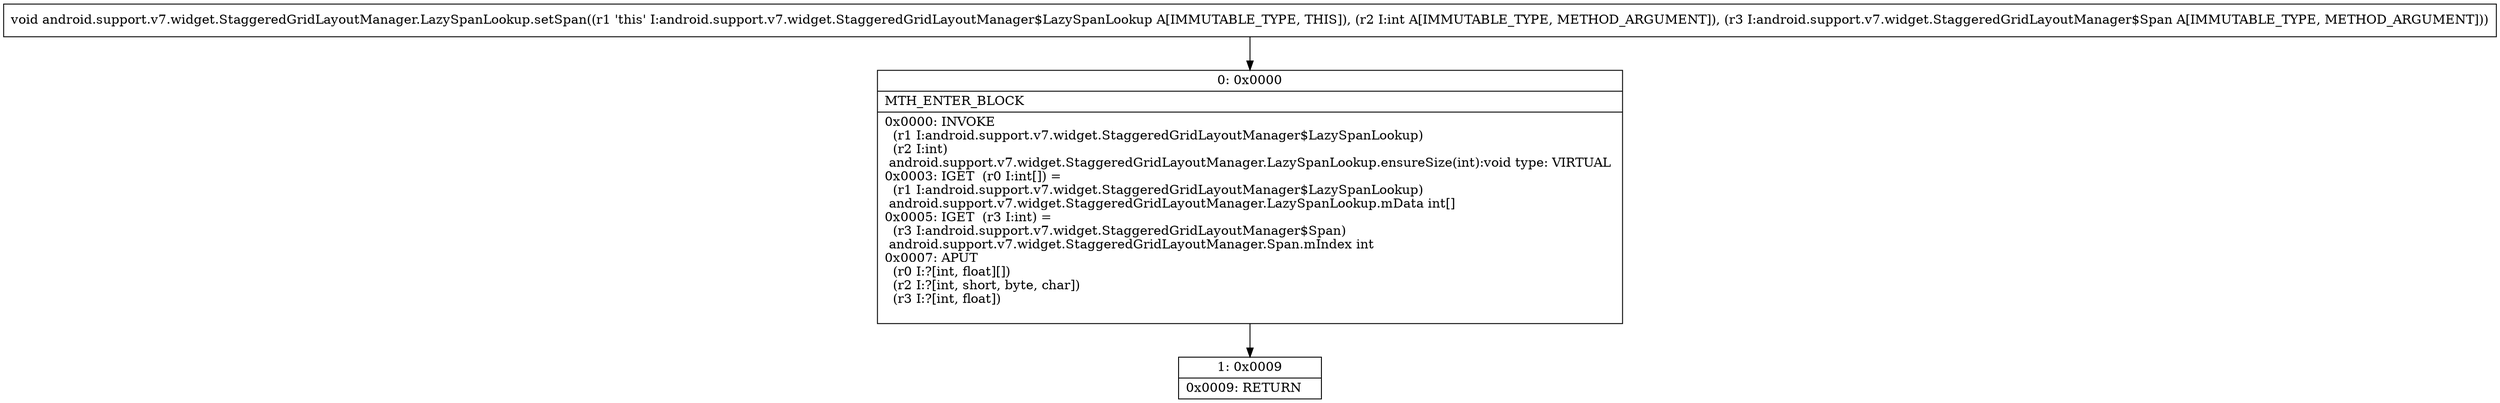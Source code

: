digraph "CFG forandroid.support.v7.widget.StaggeredGridLayoutManager.LazySpanLookup.setSpan(ILandroid\/support\/v7\/widget\/StaggeredGridLayoutManager$Span;)V" {
Node_0 [shape=record,label="{0\:\ 0x0000|MTH_ENTER_BLOCK\l|0x0000: INVOKE  \l  (r1 I:android.support.v7.widget.StaggeredGridLayoutManager$LazySpanLookup)\l  (r2 I:int)\l android.support.v7.widget.StaggeredGridLayoutManager.LazySpanLookup.ensureSize(int):void type: VIRTUAL \l0x0003: IGET  (r0 I:int[]) = \l  (r1 I:android.support.v7.widget.StaggeredGridLayoutManager$LazySpanLookup)\l android.support.v7.widget.StaggeredGridLayoutManager.LazySpanLookup.mData int[] \l0x0005: IGET  (r3 I:int) = \l  (r3 I:android.support.v7.widget.StaggeredGridLayoutManager$Span)\l android.support.v7.widget.StaggeredGridLayoutManager.Span.mIndex int \l0x0007: APUT  \l  (r0 I:?[int, float][])\l  (r2 I:?[int, short, byte, char])\l  (r3 I:?[int, float])\l \l}"];
Node_1 [shape=record,label="{1\:\ 0x0009|0x0009: RETURN   \l}"];
MethodNode[shape=record,label="{void android.support.v7.widget.StaggeredGridLayoutManager.LazySpanLookup.setSpan((r1 'this' I:android.support.v7.widget.StaggeredGridLayoutManager$LazySpanLookup A[IMMUTABLE_TYPE, THIS]), (r2 I:int A[IMMUTABLE_TYPE, METHOD_ARGUMENT]), (r3 I:android.support.v7.widget.StaggeredGridLayoutManager$Span A[IMMUTABLE_TYPE, METHOD_ARGUMENT])) }"];
MethodNode -> Node_0;
Node_0 -> Node_1;
}

